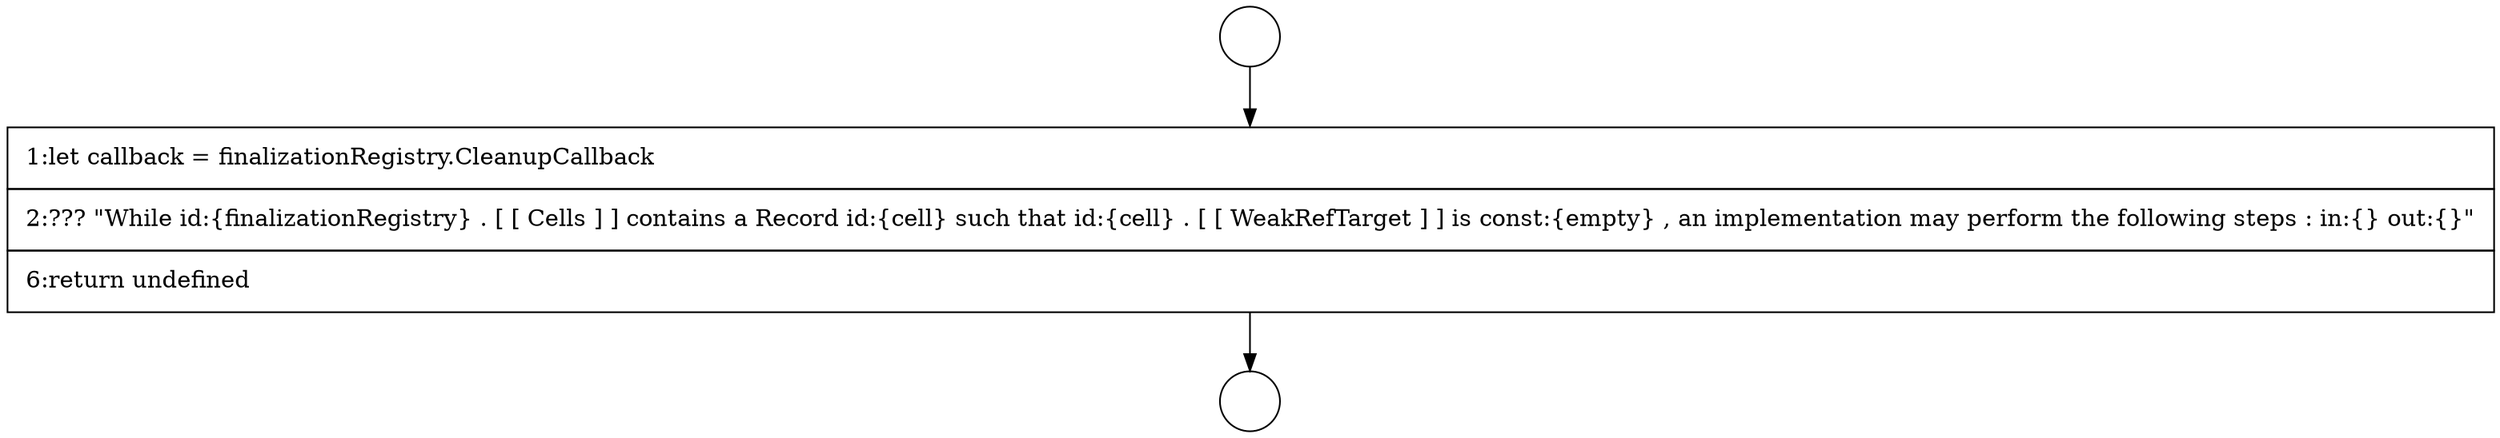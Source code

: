 digraph {
  node1952 [shape=circle label=" " color="black" fillcolor="white" style=filled]
  node1954 [shape=none, margin=0, label=<<font color="black">
    <table border="0" cellborder="1" cellspacing="0" cellpadding="10">
      <tr><td align="left">1:let callback = finalizationRegistry.CleanupCallback</td></tr>
      <tr><td align="left">2:??? &quot;While id:{finalizationRegistry} . [ [ Cells ] ] contains a Record id:{cell} such that id:{cell} . [ [ WeakRefTarget ] ] is const:{empty} , an implementation may perform the following steps : in:{} out:{}&quot;</td></tr>
      <tr><td align="left">6:return undefined</td></tr>
    </table>
  </font>> color="black" fillcolor="white" style=filled]
  node1953 [shape=circle label=" " color="black" fillcolor="white" style=filled]
  node1952 -> node1954 [ color="black"]
  node1954 -> node1953 [ color="black"]
}
